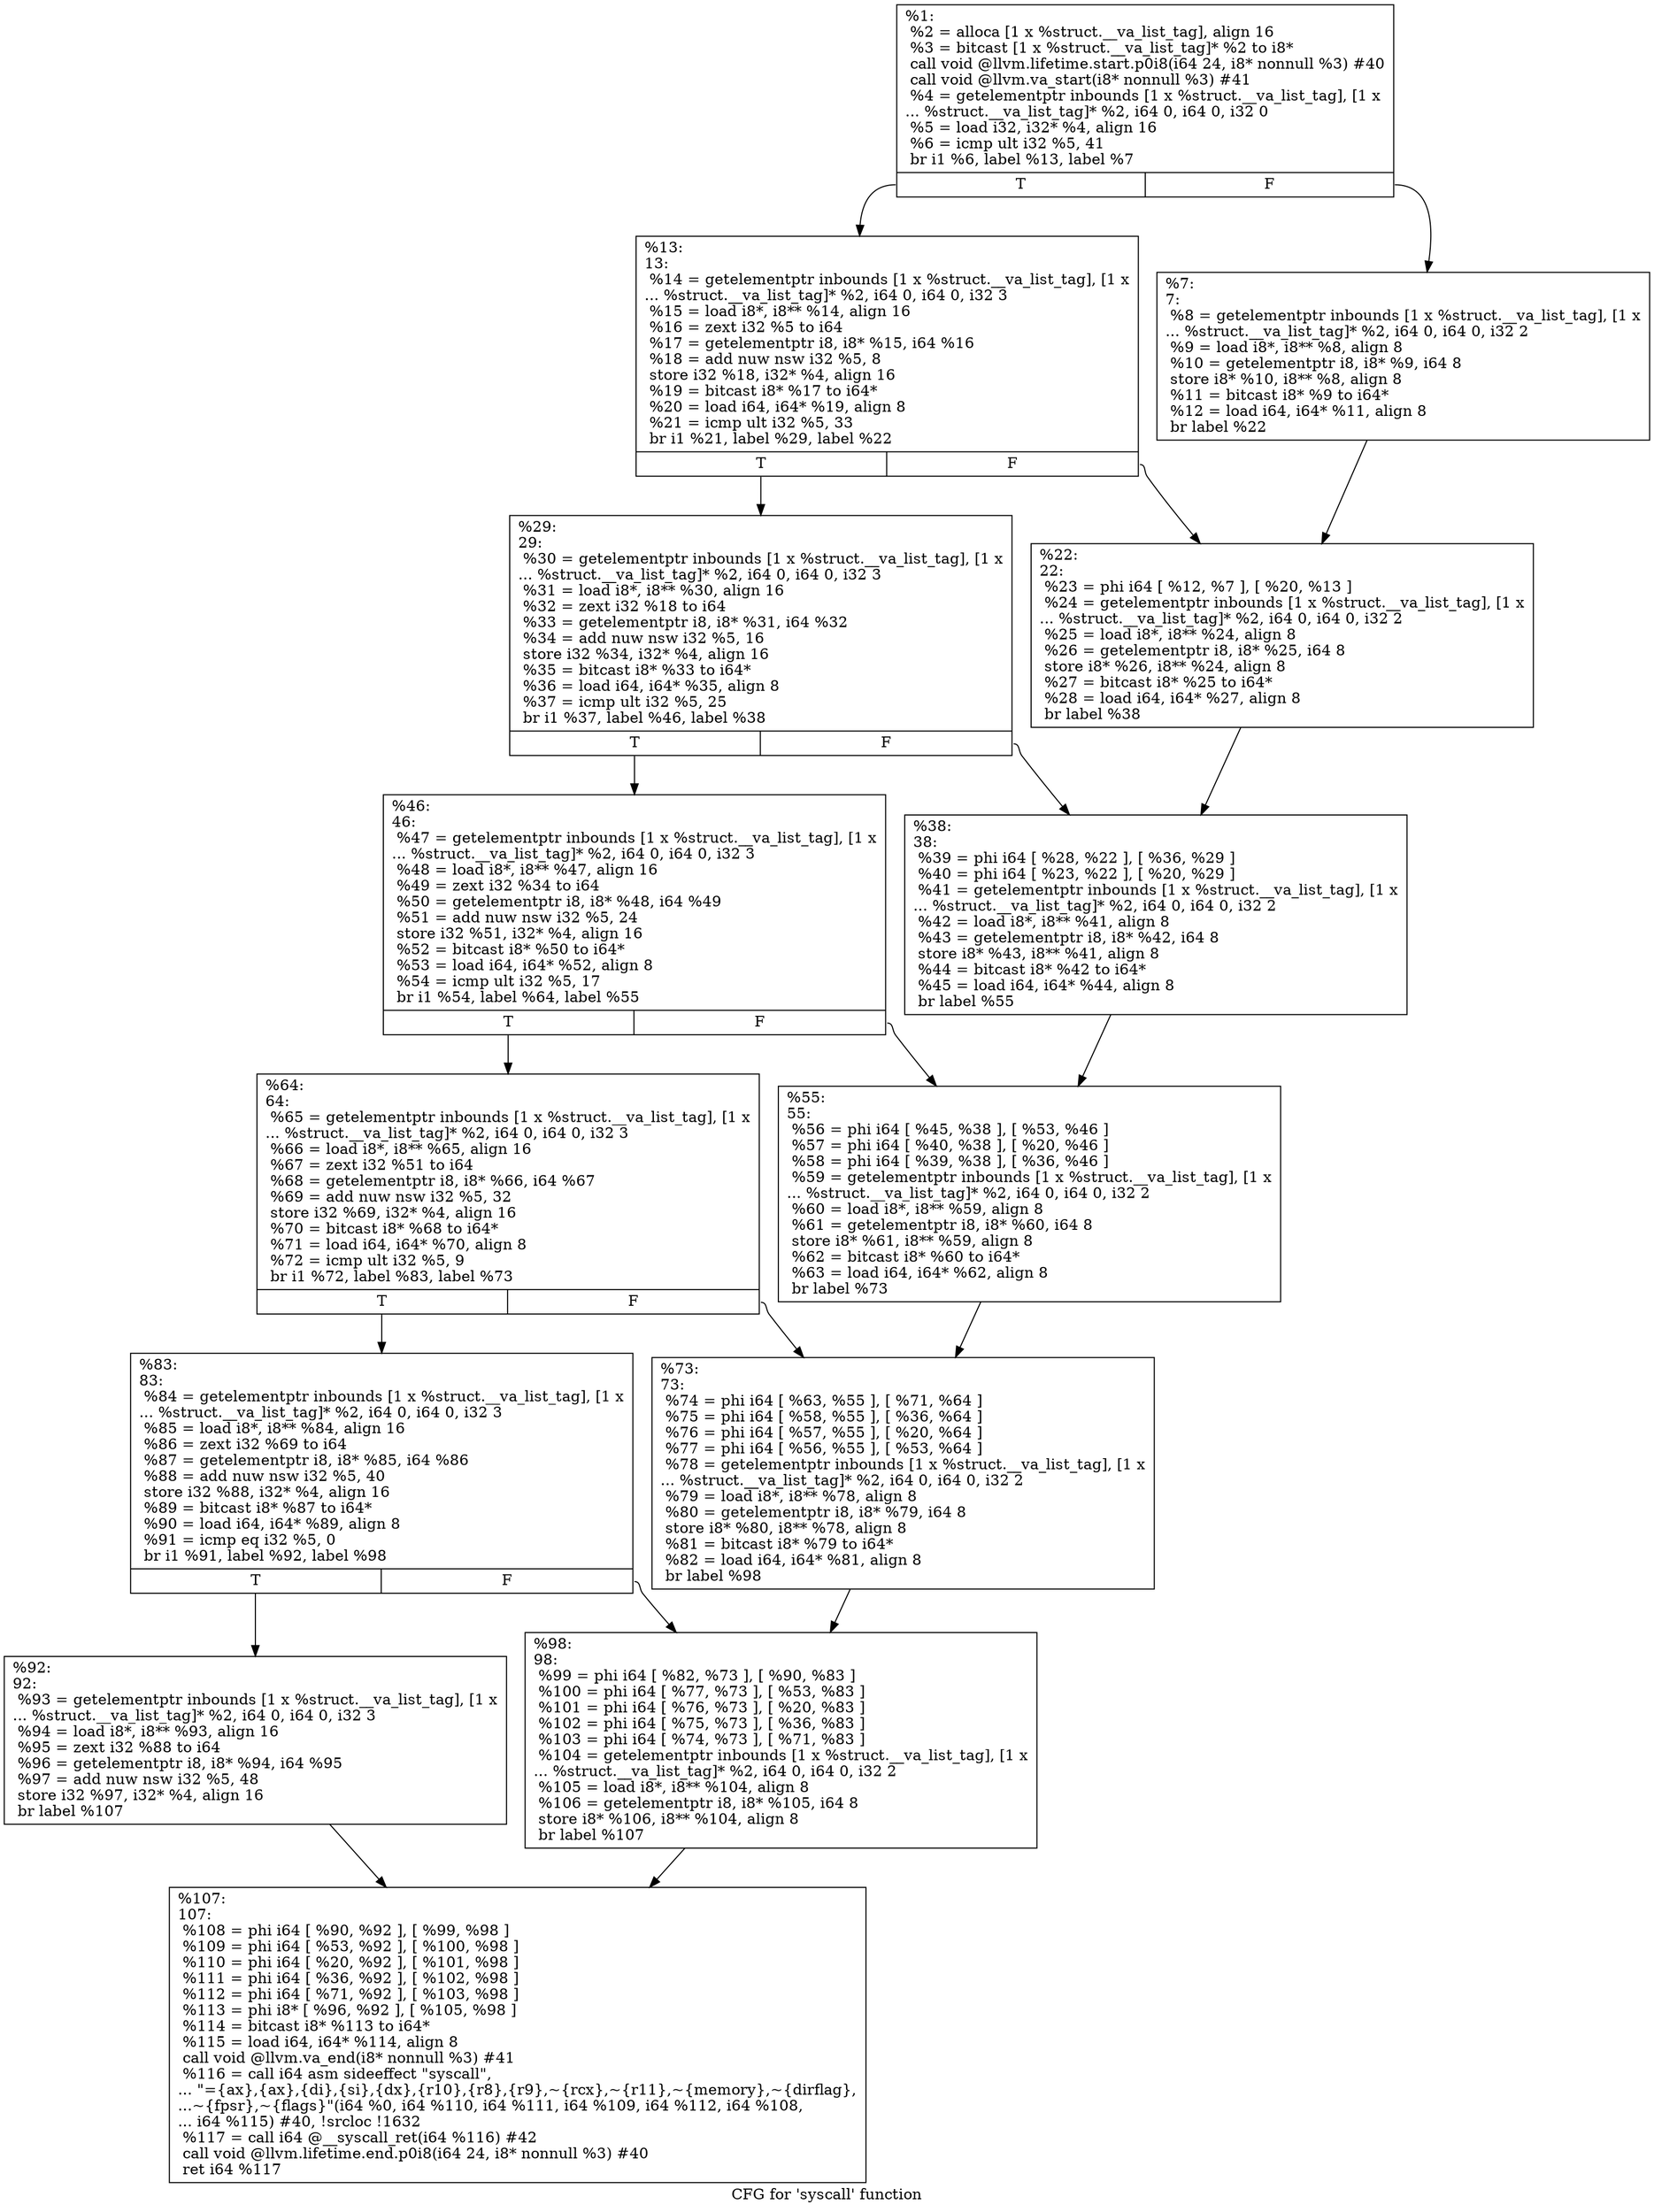 digraph "CFG for 'syscall' function" {
	label="CFG for 'syscall' function";

	Node0x200bbf0 [shape=record,label="{%1:\l  %2 = alloca [1 x %struct.__va_list_tag], align 16\l  %3 = bitcast [1 x %struct.__va_list_tag]* %2 to i8*\l  call void @llvm.lifetime.start.p0i8(i64 24, i8* nonnull %3) #40\l  call void @llvm.va_start(i8* nonnull %3) #41\l  %4 = getelementptr inbounds [1 x %struct.__va_list_tag], [1 x\l... %struct.__va_list_tag]* %2, i64 0, i64 0, i32 0\l  %5 = load i32, i32* %4, align 16\l  %6 = icmp ult i32 %5, 41\l  br i1 %6, label %13, label %7\l|{<s0>T|<s1>F}}"];
	Node0x200bbf0:s0 -> Node0x200c020;
	Node0x200bbf0:s1 -> Node0x200bfd0;
	Node0x200bfd0 [shape=record,label="{%7:\l7:                                                \l  %8 = getelementptr inbounds [1 x %struct.__va_list_tag], [1 x\l... %struct.__va_list_tag]* %2, i64 0, i64 0, i32 2\l  %9 = load i8*, i8** %8, align 8\l  %10 = getelementptr i8, i8* %9, i64 8\l  store i8* %10, i8** %8, align 8\l  %11 = bitcast i8* %9 to i64*\l  %12 = load i64, i64* %11, align 8\l  br label %22\l}"];
	Node0x200bfd0 -> Node0x200c070;
	Node0x200c020 [shape=record,label="{%13:\l13:                                               \l  %14 = getelementptr inbounds [1 x %struct.__va_list_tag], [1 x\l... %struct.__va_list_tag]* %2, i64 0, i64 0, i32 3\l  %15 = load i8*, i8** %14, align 16\l  %16 = zext i32 %5 to i64\l  %17 = getelementptr i8, i8* %15, i64 %16\l  %18 = add nuw nsw i32 %5, 8\l  store i32 %18, i32* %4, align 16\l  %19 = bitcast i8* %17 to i64*\l  %20 = load i64, i64* %19, align 8\l  %21 = icmp ult i32 %5, 33\l  br i1 %21, label %29, label %22\l|{<s0>T|<s1>F}}"];
	Node0x200c020:s0 -> Node0x200c0c0;
	Node0x200c020:s1 -> Node0x200c070;
	Node0x200c070 [shape=record,label="{%22:\l22:                                               \l  %23 = phi i64 [ %12, %7 ], [ %20, %13 ]\l  %24 = getelementptr inbounds [1 x %struct.__va_list_tag], [1 x\l... %struct.__va_list_tag]* %2, i64 0, i64 0, i32 2\l  %25 = load i8*, i8** %24, align 8\l  %26 = getelementptr i8, i8* %25, i64 8\l  store i8* %26, i8** %24, align 8\l  %27 = bitcast i8* %25 to i64*\l  %28 = load i64, i64* %27, align 8\l  br label %38\l}"];
	Node0x200c070 -> Node0x200c110;
	Node0x200c0c0 [shape=record,label="{%29:\l29:                                               \l  %30 = getelementptr inbounds [1 x %struct.__va_list_tag], [1 x\l... %struct.__va_list_tag]* %2, i64 0, i64 0, i32 3\l  %31 = load i8*, i8** %30, align 16\l  %32 = zext i32 %18 to i64\l  %33 = getelementptr i8, i8* %31, i64 %32\l  %34 = add nuw nsw i32 %5, 16\l  store i32 %34, i32* %4, align 16\l  %35 = bitcast i8* %33 to i64*\l  %36 = load i64, i64* %35, align 8\l  %37 = icmp ult i32 %5, 25\l  br i1 %37, label %46, label %38\l|{<s0>T|<s1>F}}"];
	Node0x200c0c0:s0 -> Node0x200c160;
	Node0x200c0c0:s1 -> Node0x200c110;
	Node0x200c110 [shape=record,label="{%38:\l38:                                               \l  %39 = phi i64 [ %28, %22 ], [ %36, %29 ]\l  %40 = phi i64 [ %23, %22 ], [ %20, %29 ]\l  %41 = getelementptr inbounds [1 x %struct.__va_list_tag], [1 x\l... %struct.__va_list_tag]* %2, i64 0, i64 0, i32 2\l  %42 = load i8*, i8** %41, align 8\l  %43 = getelementptr i8, i8* %42, i64 8\l  store i8* %43, i8** %41, align 8\l  %44 = bitcast i8* %42 to i64*\l  %45 = load i64, i64* %44, align 8\l  br label %55\l}"];
	Node0x200c110 -> Node0x200c1b0;
	Node0x200c160 [shape=record,label="{%46:\l46:                                               \l  %47 = getelementptr inbounds [1 x %struct.__va_list_tag], [1 x\l... %struct.__va_list_tag]* %2, i64 0, i64 0, i32 3\l  %48 = load i8*, i8** %47, align 16\l  %49 = zext i32 %34 to i64\l  %50 = getelementptr i8, i8* %48, i64 %49\l  %51 = add nuw nsw i32 %5, 24\l  store i32 %51, i32* %4, align 16\l  %52 = bitcast i8* %50 to i64*\l  %53 = load i64, i64* %52, align 8\l  %54 = icmp ult i32 %5, 17\l  br i1 %54, label %64, label %55\l|{<s0>T|<s1>F}}"];
	Node0x200c160:s0 -> Node0x200c200;
	Node0x200c160:s1 -> Node0x200c1b0;
	Node0x200c1b0 [shape=record,label="{%55:\l55:                                               \l  %56 = phi i64 [ %45, %38 ], [ %53, %46 ]\l  %57 = phi i64 [ %40, %38 ], [ %20, %46 ]\l  %58 = phi i64 [ %39, %38 ], [ %36, %46 ]\l  %59 = getelementptr inbounds [1 x %struct.__va_list_tag], [1 x\l... %struct.__va_list_tag]* %2, i64 0, i64 0, i32 2\l  %60 = load i8*, i8** %59, align 8\l  %61 = getelementptr i8, i8* %60, i64 8\l  store i8* %61, i8** %59, align 8\l  %62 = bitcast i8* %60 to i64*\l  %63 = load i64, i64* %62, align 8\l  br label %73\l}"];
	Node0x200c1b0 -> Node0x200c250;
	Node0x200c200 [shape=record,label="{%64:\l64:                                               \l  %65 = getelementptr inbounds [1 x %struct.__va_list_tag], [1 x\l... %struct.__va_list_tag]* %2, i64 0, i64 0, i32 3\l  %66 = load i8*, i8** %65, align 16\l  %67 = zext i32 %51 to i64\l  %68 = getelementptr i8, i8* %66, i64 %67\l  %69 = add nuw nsw i32 %5, 32\l  store i32 %69, i32* %4, align 16\l  %70 = bitcast i8* %68 to i64*\l  %71 = load i64, i64* %70, align 8\l  %72 = icmp ult i32 %5, 9\l  br i1 %72, label %83, label %73\l|{<s0>T|<s1>F}}"];
	Node0x200c200:s0 -> Node0x200c2a0;
	Node0x200c200:s1 -> Node0x200c250;
	Node0x200c250 [shape=record,label="{%73:\l73:                                               \l  %74 = phi i64 [ %63, %55 ], [ %71, %64 ]\l  %75 = phi i64 [ %58, %55 ], [ %36, %64 ]\l  %76 = phi i64 [ %57, %55 ], [ %20, %64 ]\l  %77 = phi i64 [ %56, %55 ], [ %53, %64 ]\l  %78 = getelementptr inbounds [1 x %struct.__va_list_tag], [1 x\l... %struct.__va_list_tag]* %2, i64 0, i64 0, i32 2\l  %79 = load i8*, i8** %78, align 8\l  %80 = getelementptr i8, i8* %79, i64 8\l  store i8* %80, i8** %78, align 8\l  %81 = bitcast i8* %79 to i64*\l  %82 = load i64, i64* %81, align 8\l  br label %98\l}"];
	Node0x200c250 -> Node0x200c340;
	Node0x200c2a0 [shape=record,label="{%83:\l83:                                               \l  %84 = getelementptr inbounds [1 x %struct.__va_list_tag], [1 x\l... %struct.__va_list_tag]* %2, i64 0, i64 0, i32 3\l  %85 = load i8*, i8** %84, align 16\l  %86 = zext i32 %69 to i64\l  %87 = getelementptr i8, i8* %85, i64 %86\l  %88 = add nuw nsw i32 %5, 40\l  store i32 %88, i32* %4, align 16\l  %89 = bitcast i8* %87 to i64*\l  %90 = load i64, i64* %89, align 8\l  %91 = icmp eq i32 %5, 0\l  br i1 %91, label %92, label %98\l|{<s0>T|<s1>F}}"];
	Node0x200c2a0:s0 -> Node0x200c2f0;
	Node0x200c2a0:s1 -> Node0x200c340;
	Node0x200c2f0 [shape=record,label="{%92:\l92:                                               \l  %93 = getelementptr inbounds [1 x %struct.__va_list_tag], [1 x\l... %struct.__va_list_tag]* %2, i64 0, i64 0, i32 3\l  %94 = load i8*, i8** %93, align 16\l  %95 = zext i32 %88 to i64\l  %96 = getelementptr i8, i8* %94, i64 %95\l  %97 = add nuw nsw i32 %5, 48\l  store i32 %97, i32* %4, align 16\l  br label %107\l}"];
	Node0x200c2f0 -> Node0x200c390;
	Node0x200c340 [shape=record,label="{%98:\l98:                                               \l  %99 = phi i64 [ %82, %73 ], [ %90, %83 ]\l  %100 = phi i64 [ %77, %73 ], [ %53, %83 ]\l  %101 = phi i64 [ %76, %73 ], [ %20, %83 ]\l  %102 = phi i64 [ %75, %73 ], [ %36, %83 ]\l  %103 = phi i64 [ %74, %73 ], [ %71, %83 ]\l  %104 = getelementptr inbounds [1 x %struct.__va_list_tag], [1 x\l... %struct.__va_list_tag]* %2, i64 0, i64 0, i32 2\l  %105 = load i8*, i8** %104, align 8\l  %106 = getelementptr i8, i8* %105, i64 8\l  store i8* %106, i8** %104, align 8\l  br label %107\l}"];
	Node0x200c340 -> Node0x200c390;
	Node0x200c390 [shape=record,label="{%107:\l107:                                              \l  %108 = phi i64 [ %90, %92 ], [ %99, %98 ]\l  %109 = phi i64 [ %53, %92 ], [ %100, %98 ]\l  %110 = phi i64 [ %20, %92 ], [ %101, %98 ]\l  %111 = phi i64 [ %36, %92 ], [ %102, %98 ]\l  %112 = phi i64 [ %71, %92 ], [ %103, %98 ]\l  %113 = phi i8* [ %96, %92 ], [ %105, %98 ]\l  %114 = bitcast i8* %113 to i64*\l  %115 = load i64, i64* %114, align 8\l  call void @llvm.va_end(i8* nonnull %3) #41\l  %116 = call i64 asm sideeffect \"syscall\",\l... \"=\{ax\},\{ax\},\{di\},\{si\},\{dx\},\{r10\},\{r8\},\{r9\},~\{rcx\},~\{r11\},~\{memory\},~\{dirflag\},\l...~\{fpsr\},~\{flags\}\"(i64 %0, i64 %110, i64 %111, i64 %109, i64 %112, i64 %108,\l... i64 %115) #40, !srcloc !1632\l  %117 = call i64 @__syscall_ret(i64 %116) #42\l  call void @llvm.lifetime.end.p0i8(i64 24, i8* nonnull %3) #40\l  ret i64 %117\l}"];
}
